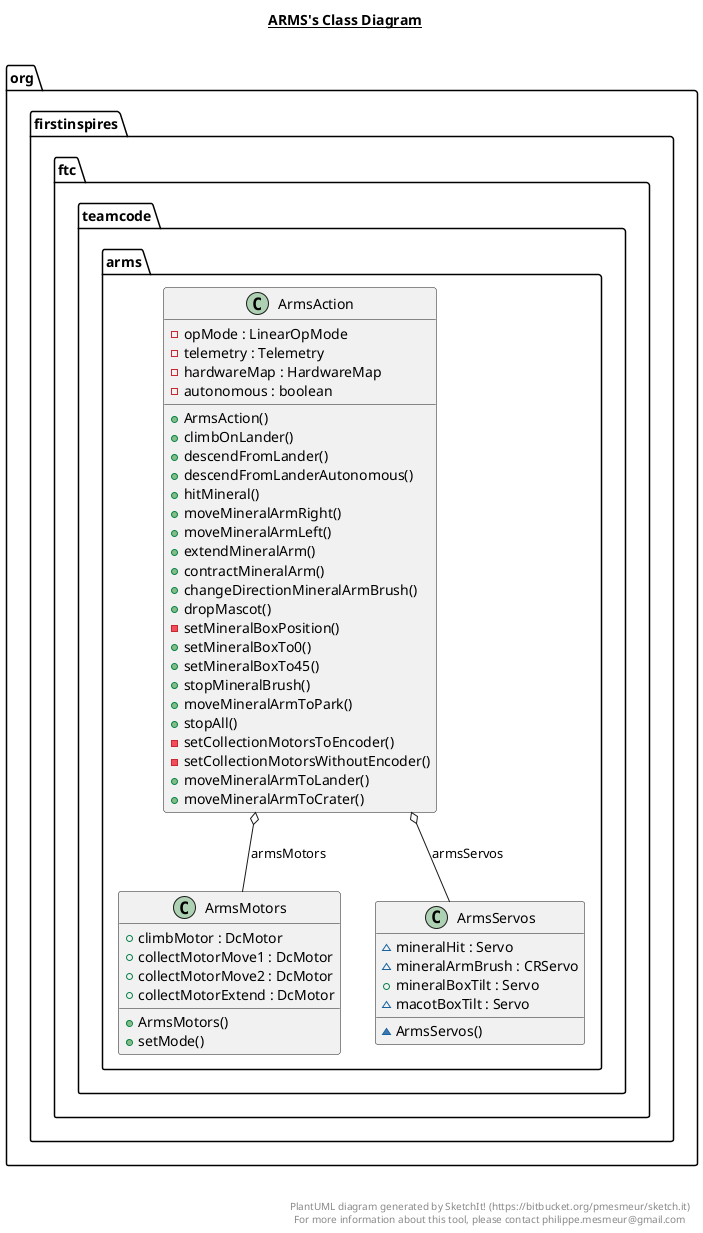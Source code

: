 @startuml

title __ARMS's Class Diagram__\n

  package org.firstinspires.ftc.teamcode {
    package org.firstinspires.ftc.teamcode.arms {
      class ArmsAction {
          - opMode : LinearOpMode
          - telemetry : Telemetry
          - hardwareMap : HardwareMap
          - autonomous : boolean
          + ArmsAction()
          + climbOnLander()
          + descendFromLander()
          + descendFromLanderAutonomous()
          + hitMineral()
          + moveMineralArmRight()
          + moveMineralArmLeft()
          + extendMineralArm()
          + contractMineralArm()
          + changeDirectionMineralArmBrush()
          + dropMascot()
          - setMineralBoxPosition()
          + setMineralBoxTo0()
          + setMineralBoxTo45()
          + stopMineralBrush()
          + moveMineralArmToPark()
          + stopAll()
          - setCollectionMotorsToEncoder()
          - setCollectionMotorsWithoutEncoder()
          + moveMineralArmToLander()
          + moveMineralArmToCrater()
      }
    }
  }
  

  package org.firstinspires.ftc.teamcode {
    package org.firstinspires.ftc.teamcode.arms {
      class ArmsMotors {
          + climbMotor : DcMotor
          + collectMotorMove1 : DcMotor
          + collectMotorMove2 : DcMotor
          + collectMotorExtend : DcMotor
          + ArmsMotors()
          + setMode()
      }
    }
  }
  

  package org.firstinspires.ftc.teamcode {
    package org.firstinspires.ftc.teamcode.arms {
      class ArmsServos {
          ~ mineralHit : Servo
          ~ mineralArmBrush : CRServo
          + mineralBoxTilt : Servo
          ~ macotBoxTilt : Servo
          ~ ArmsServos()
      }
    }
  }
  

  ArmsAction o-- ArmsServos : armsServos
  ArmsAction o-- ArmsMotors : armsMotors


right footer


PlantUML diagram generated by SketchIt! (https://bitbucket.org/pmesmeur/sketch.it)
For more information about this tool, please contact philippe.mesmeur@gmail.com
endfooter

@enduml
